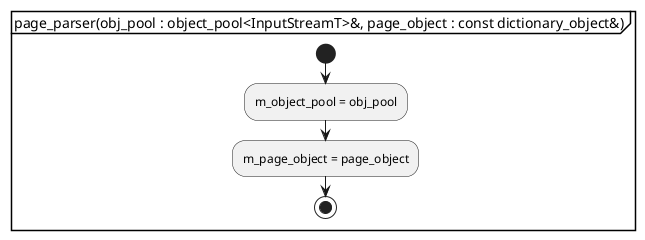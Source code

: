 @startuml page_parser
partition "page_parser(obj_pool : object_pool<InputStreamT>&, page_object : const dictionary_object&)" {
start
	:m_object_pool = obj_pool;
	:m_page_object = page_object;
stop
}
@enduml

@startuml get_page
partition "get_page()" {
start
	:page_builder : pdfpage_builder;

	' Get MediaBox
	:MediaBox_array = m_object_pool.dereference<array_object>(m_page_object.at("MediaBox"));
	:page_builder.set_media_box(RectangleData(Coordinates{MediaBox_array.at(0), MediaBox_array.at(1)}, Coordinates{MediaBox_array.at(2), MediaBox_array.at(3)}));

	' Get Contents
	:content_stream_object = m_object_pool.dereference<stream_object>(m_page_object.at("Contents"));
	:content_stream = istring_stream(content_stream_object.get_decoded_data(), std::ios_base::in | std::ios_base::binary);
	:content_stream_ipdfstream = ipdfstream(std::move(content_stream));
	:this_contents_parser = contents_parser(content_stream);
	:page_builder.set_contents(this_contents_parser.get_contents());

	:return page_builder.toPDFPage();
stop
}
@enduml
